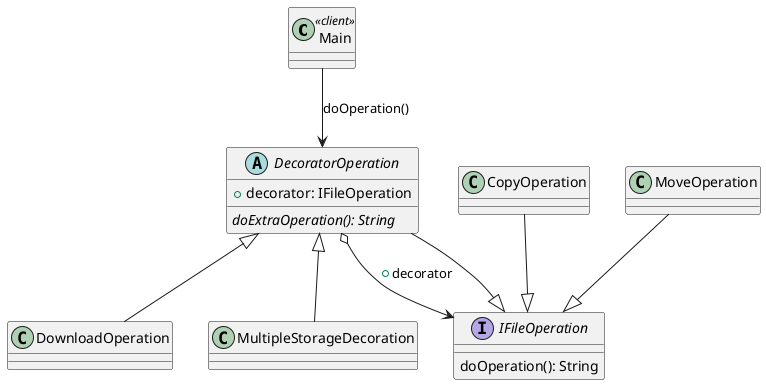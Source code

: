 @startuml
class Main <<client>>
interface IFileOperation {
    doOperation(): String
}
class CopyOperation
class MoveOperation
class DownloadOperation extends DecoratorOperation
class MultipleStorageDecoration extends DecoratorOperation
abstract class DecoratorOperation {
    {field} +decorator: IFileOperation
    {abstract}{method} doExtraOperation(): String
}
Main --> DecoratorOperation : doOperation()
DecoratorOperation o--> IFileOperation : +decorator
DecoratorOperation --|> IFileOperation
CopyOperation --|> IFileOperation
MoveOperation --|> IFileOperation
@enduml